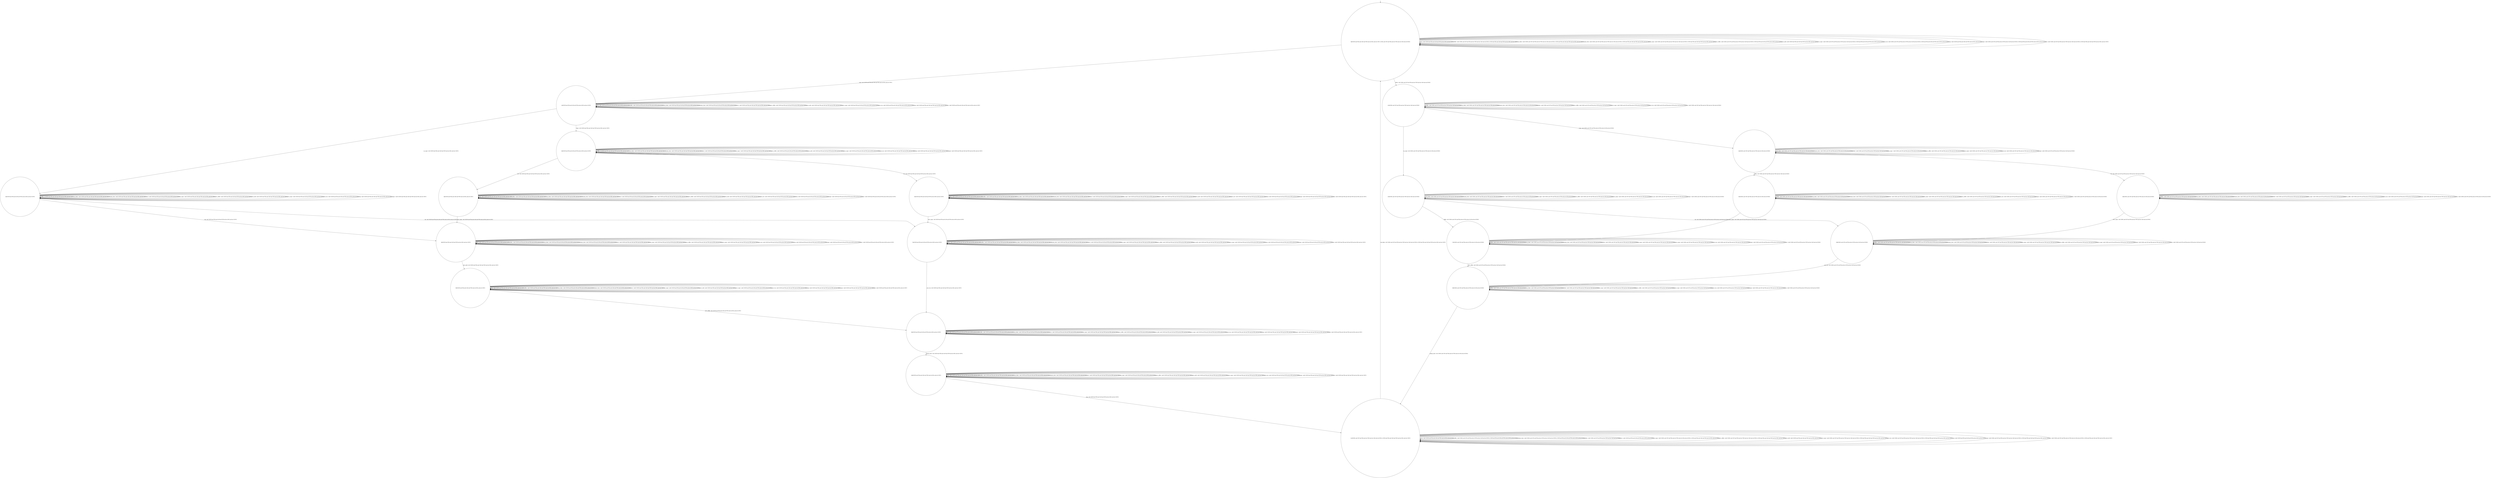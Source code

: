 digraph g {
	edge [lblstyle="above, sloped"];
	s0 [shape="circle" label="0@[((EUR and TEA and CAP and TON and not DOL and not COF) or (DOL and COF and TEA and not TON and not CAP and not EUR))]"];
	s1 [shape="circle" label="1@[((EUR and TEA and CAP and TON and not DOL and not COF))]"];
	s2 [shape="circle" label="2@[((EUR and TEA and CAP and TON and not DOL and not COF))]"];
	s3 [shape="circle" label="3@[((EUR and TEA and CAP and TON and not DOL and not COF))]"];
	s4 [shape="circle" label="4@[((EUR and TEA and CAP and TON and not DOL and not COF))]"];
	s5 [shape="circle" label="5@[((EUR and TEA and CAP and TON and not DOL and not COF))]"];
	s6 [shape="circle" label="6@[((EUR and TEA and CAP and TON and not DOL and not COF))]"];
	s7 [shape="circle" label="7@[((EUR and TEA and CAP and TON and not DOL and not COF))]"];
	s8 [shape="circle" label="8@[((EUR and TEA and CAP and TON and not DOL and not COF))]"];
	s9 [shape="circle" label="9@[((EUR and TEA and CAP and TON and not DOL and not COF))]"];
	s10 [shape="circle" label="10@[((EUR and TEA and CAP and TON and not DOL and not COF))]"];
	s11 [shape="circle" label="11@[((DOL and COF and TEA and not TON and not CAP and not EUR) or (EUR and TEA and CAP and TON and not DOL and not COF))]"];
	s12 [shape="circle" label="12@[((DOL and COF and TEA and not TON and not CAP and not EUR))]"];
	s13 [shape="circle" label="13@[((DOL and COF and TEA and not TON and not CAP and not EUR))]"];
	s14 [shape="circle" label="14@[((DOL and COF and TEA and not TON and not CAP and not EUR))]"];
	s15 [shape="circle" label="15@[((DOL and COF and TEA and not TON and not CAP and not EUR))]"];
	s16 [shape="circle" label="16@[((DOL and COF and TEA and not TON and not CAP and not EUR))]"];
	s17 [shape="circle" label="17@[((DOL and COF and TEA and not TON and not CAP and not EUR))]"];
	s18 [shape="circle" label="18@[((DOL and COF and TEA and not TON and not CAP and not EUR))]"];
	s19 [shape="circle" label="19@[((DOL and COF and TEA and not TON and not CAP and not EUR))]"];
	s0 -> s0 [label="cap / nok() [((EUR and TEA and CAP and TON and not DOL and not COF))]"];
	s0 -> s0 [label="coffee / nok() [((DOL and COF and TEA and not TON and not CAP and not EUR) or (EUR and TEA and CAP and TON and not DOL and not COF))]"];
	s0 -> s0 [label="cup_taken / nok() [((DOL and COF and TEA and not TON and not CAP and not EUR) or (EUR and TEA and CAP and TON and not DOL and not COF))]"];
	s0 -> s0 [label="display_done / nok() [((DOL and COF and TEA and not TON and not CAP and not EUR) or (EUR and TEA and CAP and TON and not DOL and not COF))]"];
	s0 -> s12 [label="dollar / ok() [((DOL and COF and TEA and not TON and not CAP and not EUR))]"];
	s0 -> s1 [label="euro / ok() [((EUR and TEA and CAP and TON and not DOL and not COF))]"];
	s0 -> s0 [label="no_sugar / nok() [((DOL and COF and TEA and not TON and not CAP and not EUR) or (EUR and TEA and CAP and TON and not DOL and not COF))]"];
	s0 -> s0 [label="pour_coffee / nok() [((DOL and COF and TEA and not TON and not CAP and not EUR) or (EUR and TEA and CAP and TON and not DOL and not COF))]"];
	s0 -> s0 [label="pour_milk / nok() [((EUR and TEA and CAP and TON and not DOL and not COF))]"];
	s0 -> s0 [label="pour_sugar / nok() [((DOL and COF and TEA and not TON and not CAP and not EUR) or (EUR and TEA and CAP and TON and not DOL and not COF))]"];
	s0 -> s0 [label="pour_tea / nok() [((DOL and COF and TEA and not TON and not CAP and not EUR) or (EUR and TEA and CAP and TON and not DOL and not COF))]"];
	s0 -> s0 [label="ring / nok() [((EUR and TEA and CAP and TON and not DOL and not COF))]"];
	s0 -> s0 [label="sugar / nok() [((DOL and COF and TEA and not TON and not CAP and not EUR) or (EUR and TEA and CAP and TON and not DOL and not COF))]"];
	s0 -> s0 [label="tea / nok() [((DOL and COF and TEA and not TON and not CAP and not EUR) or (EUR and TEA and CAP and TON and not DOL and not COF))]"];
	s1 -> s1 [label="cap / nok() [((EUR and TEA and CAP and TON and not DOL and not COF))]"];
	s1 -> s1 [label="coffee / nok() [((EUR and TEA and CAP and TON and not DOL and not COF))]"];
	s1 -> s1 [label="cup_taken / nok() [((EUR and TEA and CAP and TON and not DOL and not COF))]"];
	s1 -> s1 [label="display_done / nok() [((EUR and TEA and CAP and TON and not DOL and not COF))]"];
	s1 -> s1 [label="euro / nok() [((EUR and TEA and CAP and TON and not DOL and not COF))]"];
	s1 -> s2 [label="no_sugar / ok() [((EUR and TEA and CAP and TON and not DOL and not COF))]"];
	s1 -> s1 [label="pour_coffee / nok() [((EUR and TEA and CAP and TON and not DOL and not COF))]"];
	s1 -> s1 [label="pour_milk / nok() [((EUR and TEA and CAP and TON and not DOL and not COF))]"];
	s1 -> s1 [label="pour_sugar / nok() [((EUR and TEA and CAP and TON and not DOL and not COF))]"];
	s1 -> s1 [label="pour_tea / nok() [((EUR and TEA and CAP and TON and not DOL and not COF))]"];
	s1 -> s1 [label="ring / nok() [((EUR and TEA and CAP and TON and not DOL and not COF))]"];
	s1 -> s3 [label="sugar / ok() [((EUR and TEA and CAP and TON and not DOL and not COF))]"];
	s1 -> s1 [label="tea / nok() [((EUR and TEA and CAP and TON and not DOL and not COF))]"];
	s2 -> s6 [label="cap / ok() [((EUR and TEA and CAP and TON and not DOL and not COF))]"];
	s2 -> s2 [label="coffee / Ω [((EUR and TEA and CAP and TON and not DOL and not COF))]"];
	s2 -> s2 [label="cup_taken / nok() [((EUR and TEA and CAP and TON and not DOL and not COF))]"];
	s2 -> s2 [label="display_done / nok() [((EUR and TEA and CAP and TON and not DOL and not COF))]"];
	s2 -> s2 [label="euro / nok() [((EUR and TEA and CAP and TON and not DOL and not COF))]"];
	s2 -> s2 [label="no_sugar / nok() [((EUR and TEA and CAP and TON and not DOL and not COF))]"];
	s2 -> s2 [label="pour_coffee / nok() [((EUR and TEA and CAP and TON and not DOL and not COF))]"];
	s2 -> s2 [label="pour_milk / nok() [((EUR and TEA and CAP and TON and not DOL and not COF))]"];
	s2 -> s2 [label="pour_sugar / nok() [((EUR and TEA and CAP and TON and not DOL and not COF))]"];
	s2 -> s2 [label="pour_tea / nok() [((EUR and TEA and CAP and TON and not DOL and not COF))]"];
	s2 -> s2 [label="ring / nok() [((EUR and TEA and CAP and TON and not DOL and not COF))]"];
	s2 -> s2 [label="sugar / void() [((EUR and TEA and CAP and TON and not DOL and not COF))]"];
	s2 -> s7 [label="tea / ok() [((EUR and TEA and CAP and TON and not DOL and not COF))]"];
	s3 -> s4 [label="cap / ok() [((EUR and TEA and CAP and TON and not DOL and not COF))]"];
	s3 -> s3 [label="coffee / Ω [((EUR and TEA and CAP and TON and not DOL and not COF))]"];
	s3 -> s3 [label="cup_taken / nok() [((EUR and TEA and CAP and TON and not DOL and not COF))]"];
	s3 -> s3 [label="display_done / nok() [((EUR and TEA and CAP and TON and not DOL and not COF))]"];
	s3 -> s3 [label="euro / nok() [((EUR and TEA and CAP and TON and not DOL and not COF))]"];
	s3 -> s3 [label="no_sugar / void() [((EUR and TEA and CAP and TON and not DOL and not COF))]"];
	s3 -> s3 [label="pour_coffee / nok() [((EUR and TEA and CAP and TON and not DOL and not COF))]"];
	s3 -> s3 [label="pour_milk / nok() [((EUR and TEA and CAP and TON and not DOL and not COF))]"];
	s3 -> s3 [label="pour_sugar / nok() [((EUR and TEA and CAP and TON and not DOL and not COF))]"];
	s3 -> s3 [label="pour_tea / nok() [((EUR and TEA and CAP and TON and not DOL and not COF))]"];
	s3 -> s3 [label="ring / nok() [((EUR and TEA and CAP and TON and not DOL and not COF))]"];
	s3 -> s3 [label="sugar / nok() [((EUR and TEA and CAP and TON and not DOL and not COF))]"];
	s3 -> s5 [label="tea / ok() [((EUR and TEA and CAP and TON and not DOL and not COF))]"];
	s4 -> s4 [label="cap / nok() [((EUR and TEA and CAP and TON and not DOL and not COF))]"];
	s4 -> s4 [label="coffee / void() [((EUR and TEA and CAP and TON and not DOL and not COF))]"];
	s4 -> s4 [label="cup_taken / nok() [((EUR and TEA and CAP and TON and not DOL and not COF))]"];
	s4 -> s4 [label="display_done / nok() [((EUR and TEA and CAP and TON and not DOL and not COF))]"];
	s4 -> s4 [label="euro / nok() [((EUR and TEA and CAP and TON and not DOL and not COF))]"];
	s4 -> s4 [label="no_sugar / nok() [((EUR and TEA and CAP and TON and not DOL and not COF))]"];
	s4 -> s4 [label="pour_coffee / nok() [((EUR and TEA and CAP and TON and not DOL and not COF))]"];
	s4 -> s4 [label="pour_milk / nok() [((EUR and TEA and CAP and TON and not DOL and not COF))]"];
	s4 -> s6 [label="pour_sugar / ok() [((EUR and TEA and CAP and TON and not DOL and not COF))]"];
	s4 -> s4 [label="pour_tea / nok() [((EUR and TEA and CAP and TON and not DOL and not COF))]"];
	s4 -> s4 [label="ring / nok() [((EUR and TEA and CAP and TON and not DOL and not COF))]"];
	s4 -> s4 [label="sugar / nok() [((EUR and TEA and CAP and TON and not DOL and not COF))]"];
	s4 -> s4 [label="tea / void() [((EUR and TEA and CAP and TON and not DOL and not COF))]"];
	s5 -> s5 [label="cap / void() [((EUR and TEA and CAP and TON and not DOL and not COF))]"];
	s5 -> s5 [label="coffee / void() [((EUR and TEA and CAP and TON and not DOL and not COF))]"];
	s5 -> s5 [label="cup_taken / nok() [((EUR and TEA and CAP and TON and not DOL and not COF))]"];
	s5 -> s5 [label="display_done / nok() [((EUR and TEA and CAP and TON and not DOL and not COF))]"];
	s5 -> s5 [label="euro / nok() [((EUR and TEA and CAP and TON and not DOL and not COF))]"];
	s5 -> s5 [label="no_sugar / nok() [((EUR and TEA and CAP and TON and not DOL and not COF))]"];
	s5 -> s5 [label="pour_coffee / nok() [((EUR and TEA and CAP and TON and not DOL and not COF))]"];
	s5 -> s5 [label="pour_milk / nok() [((EUR and TEA and CAP and TON and not DOL and not COF))]"];
	s5 -> s7 [label="pour_sugar / ok() [((EUR and TEA and CAP and TON and not DOL and not COF))]"];
	s5 -> s5 [label="pour_tea / nok() [((EUR and TEA and CAP and TON and not DOL and not COF))]"];
	s5 -> s5 [label="ring / nok() [((EUR and TEA and CAP and TON and not DOL and not COF))]"];
	s5 -> s5 [label="sugar / nok() [((EUR and TEA and CAP and TON and not DOL and not COF))]"];
	s5 -> s5 [label="tea / nok() [((EUR and TEA and CAP and TON and not DOL and not COF))]"];
	s6 -> s6 [label="cap / nok() [((EUR and TEA and CAP and TON and not DOL and not COF))]"];
	s6 -> s6 [label="coffee / void() [((EUR and TEA and CAP and TON and not DOL and not COF))]"];
	s6 -> s6 [label="cup_taken / nok() [((EUR and TEA and CAP and TON and not DOL and not COF))]"];
	s6 -> s6 [label="display_done / nok() [((EUR and TEA and CAP and TON and not DOL and not COF))]"];
	s6 -> s6 [label="euro / nok() [((EUR and TEA and CAP and TON and not DOL and not COF))]"];
	s6 -> s6 [label="no_sugar / nok() [((EUR and TEA and CAP and TON and not DOL and not COF))]"];
	s6 -> s6 [label="pour_coffee / nok() [((EUR and TEA and CAP and TON and not DOL and not COF))]"];
	s6 -> s9 [label="pour_milk / ok() [((EUR and TEA and CAP and TON and not DOL and not COF))]"];
	s6 -> s6 [label="pour_sugar / nok() [((EUR and TEA and CAP and TON and not DOL and not COF))]"];
	s6 -> s6 [label="pour_tea / nok() [((EUR and TEA and CAP and TON and not DOL and not COF))]"];
	s6 -> s6 [label="ring / nok() [((EUR and TEA and CAP and TON and not DOL and not COF))]"];
	s6 -> s6 [label="sugar / nok() [((EUR and TEA and CAP and TON and not DOL and not COF))]"];
	s6 -> s6 [label="tea / void() [((EUR and TEA and CAP and TON and not DOL and not COF))]"];
	s7 -> s7 [label="cap / void() [((EUR and TEA and CAP and TON and not DOL and not COF))]"];
	s7 -> s7 [label="coffee / void() [((EUR and TEA and CAP and TON and not DOL and not COF))]"];
	s7 -> s7 [label="cup_taken / nok() [((EUR and TEA and CAP and TON and not DOL and not COF))]"];
	s7 -> s7 [label="display_done / nok() [((EUR and TEA and CAP and TON and not DOL and not COF))]"];
	s7 -> s7 [label="euro / nok() [((EUR and TEA and CAP and TON and not DOL and not COF))]"];
	s7 -> s7 [label="no_sugar / nok() [((EUR and TEA and CAP and TON and not DOL and not COF))]"];
	s7 -> s7 [label="pour_coffee / nok() [((EUR and TEA and CAP and TON and not DOL and not COF))]"];
	s7 -> s7 [label="pour_milk / nok() [((EUR and TEA and CAP and TON and not DOL and not COF))]"];
	s7 -> s7 [label="pour_sugar / nok() [((EUR and TEA and CAP and TON and not DOL and not COF))]"];
	s7 -> s8 [label="pour_tea / ok() [((EUR and TEA and CAP and TON and not DOL and not COF))]"];
	s7 -> s7 [label="ring / nok() [((EUR and TEA and CAP and TON and not DOL and not COF))]"];
	s7 -> s7 [label="sugar / nok() [((EUR and TEA and CAP and TON and not DOL and not COF))]"];
	s7 -> s7 [label="tea / nok() [((EUR and TEA and CAP and TON and not DOL and not COF))]"];
	s8 -> s8 [label="cap / nok() [((EUR and TEA and CAP and TON and not DOL and not COF))]"];
	s8 -> s8 [label="coffee / nok() [((EUR and TEA and CAP and TON and not DOL and not COF))]"];
	s8 -> s8 [label="cup_taken / nok() [((EUR and TEA and CAP and TON and not DOL and not COF))]"];
	s8 -> s10 [label="display_done / ok() [((EUR and TEA and CAP and TON and not DOL and not COF))]"];
	s8 -> s8 [label="euro / nok() [((EUR and TEA and CAP and TON and not DOL and not COF))]"];
	s8 -> s8 [label="no_sugar / nok() [((EUR and TEA and CAP and TON and not DOL and not COF))]"];
	s8 -> s8 [label="pour_coffee / nok() [((EUR and TEA and CAP and TON and not DOL and not COF))]"];
	s8 -> s8 [label="pour_milk / nok() [((EUR and TEA and CAP and TON and not DOL and not COF))]"];
	s8 -> s8 [label="pour_sugar / nok() [((EUR and TEA and CAP and TON and not DOL and not COF))]"];
	s8 -> s8 [label="pour_tea / nok() [((EUR and TEA and CAP and TON and not DOL and not COF))]"];
	s8 -> s8 [label="ring / nok() [((EUR and TEA and CAP and TON and not DOL and not COF))]"];
	s8 -> s8 [label="sugar / nok() [((EUR and TEA and CAP and TON and not DOL and not COF))]"];
	s8 -> s8 [label="tea / nok() [((EUR and TEA and CAP and TON and not DOL and not COF))]"];
	s9 -> s9 [label="cap / nok() [((EUR and TEA and CAP and TON and not DOL and not COF))]"];
	s9 -> s9 [label="coffee / nok() [((EUR and TEA and CAP and TON and not DOL and not COF))]"];
	s9 -> s9 [label="cup_taken / nok() [((EUR and TEA and CAP and TON and not DOL and not COF))]"];
	s9 -> s9 [label="display_done / nok() [((EUR and TEA and CAP and TON and not DOL and not COF))]"];
	s9 -> s9 [label="euro / nok() [((EUR and TEA and CAP and TON and not DOL and not COF))]"];
	s9 -> s9 [label="no_sugar / nok() [((EUR and TEA and CAP and TON and not DOL and not COF))]"];
	s9 -> s8 [label="pour_coffee / ok() [((EUR and TEA and CAP and TON and not DOL and not COF))]"];
	s9 -> s9 [label="pour_milk / nok() [((EUR and TEA and CAP and TON and not DOL and not COF))]"];
	s9 -> s9 [label="pour_sugar / nok() [((EUR and TEA and CAP and TON and not DOL and not COF))]"];
	s9 -> s9 [label="pour_tea / nok() [((EUR and TEA and CAP and TON and not DOL and not COF))]"];
	s9 -> s9 [label="ring / nok() [((EUR and TEA and CAP and TON and not DOL and not COF))]"];
	s9 -> s9 [label="sugar / nok() [((EUR and TEA and CAP and TON and not DOL and not COF))]"];
	s9 -> s9 [label="tea / nok() [((EUR and TEA and CAP and TON and not DOL and not COF))]"];
	s10 -> s10 [label="cap / nok() [((EUR and TEA and CAP and TON and not DOL and not COF))]"];
	s10 -> s10 [label="coffee / nok() [((EUR and TEA and CAP and TON and not DOL and not COF))]"];
	s10 -> s10 [label="cup_taken / nok() [((EUR and TEA and CAP and TON and not DOL and not COF))]"];
	s10 -> s10 [label="display_done / nok() [((EUR and TEA and CAP and TON and not DOL and not COF))]"];
	s10 -> s10 [label="euro / nok() [((EUR and TEA and CAP and TON and not DOL and not COF))]"];
	s10 -> s10 [label="no_sugar / nok() [((EUR and TEA and CAP and TON and not DOL and not COF))]"];
	s10 -> s10 [label="pour_coffee / nok() [((EUR and TEA and CAP and TON and not DOL and not COF))]"];
	s10 -> s10 [label="pour_milk / nok() [((EUR and TEA and CAP and TON and not DOL and not COF))]"];
	s10 -> s10 [label="pour_sugar / nok() [((EUR and TEA and CAP and TON and not DOL and not COF))]"];
	s10 -> s10 [label="pour_tea / nok() [((EUR and TEA and CAP and TON and not DOL and not COF))]"];
	s10 -> s11 [label="ring / ok() [((EUR and TEA and CAP and TON and not DOL and not COF))]"];
	s10 -> s10 [label="sugar / nok() [((EUR and TEA and CAP and TON and not DOL and not COF))]"];
	s10 -> s10 [label="tea / nok() [((EUR and TEA and CAP and TON and not DOL and not COF))]"];
	s11 -> s11 [label="cap / nok() [((EUR and TEA and CAP and TON and not DOL and not COF))]"];
	s11 -> s11 [label="coffee / nok() [((DOL and COF and TEA and not TON and not CAP and not EUR) or (EUR and TEA and CAP and TON and not DOL and not COF))]"];
	s11 -> s0 [label="cup_taken / ok() [((DOL and COF and TEA and not TON and not CAP and not EUR) or (EUR and TEA and CAP and TON and not DOL and not COF))]"];
	s11 -> s11 [label="display_done / nok() [((DOL and COF and TEA and not TON and not CAP and not EUR) or (EUR and TEA and CAP and TON and not DOL and not COF))]"];
	s11 -> s11 [label="dollar / nok() [((DOL and COF and TEA and not TON and not CAP and not EUR))]"];
	s11 -> s11 [label="euro / nok() [((EUR and TEA and CAP and TON and not DOL and not COF))]"];
	s11 -> s11 [label="no_sugar / nok() [((DOL and COF and TEA and not TON and not CAP and not EUR) or (EUR and TEA and CAP and TON and not DOL and not COF))]"];
	s11 -> s11 [label="pour_coffee / nok() [((DOL and COF and TEA and not TON and not CAP and not EUR) or (EUR and TEA and CAP and TON and not DOL and not COF))]"];
	s11 -> s11 [label="pour_milk / nok() [((EUR and TEA and CAP and TON and not DOL and not COF))]"];
	s11 -> s11 [label="pour_sugar / nok() [((DOL and COF and TEA and not TON and not CAP and not EUR) or (EUR and TEA and CAP and TON and not DOL and not COF))]"];
	s11 -> s11 [label="pour_tea / nok() [((DOL and COF and TEA and not TON and not CAP and not EUR) or (EUR and TEA and CAP and TON and not DOL and not COF))]"];
	s11 -> s11 [label="ring / nok() [((EUR and TEA and CAP and TON and not DOL and not COF))]"];
	s11 -> s11 [label="sugar / nok() [((DOL and COF and TEA and not TON and not CAP and not EUR) or (EUR and TEA and CAP and TON and not DOL and not COF))]"];
	s11 -> s11 [label="tea / nok() [((DOL and COF and TEA and not TON and not CAP and not EUR) or (EUR and TEA and CAP and TON and not DOL and not COF))]"];
	s12 -> s12 [label="coffee / nok() [((DOL and COF and TEA and not TON and not CAP and not EUR))]"];
	s12 -> s12 [label="cup_taken / nok() [((DOL and COF and TEA and not TON and not CAP and not EUR))]"];
	s12 -> s12 [label="display_done / nok() [((DOL and COF and TEA and not TON and not CAP and not EUR))]"];
	s12 -> s12 [label="dollar / nok() [((DOL and COF and TEA and not TON and not CAP and not EUR))]"];
	s12 -> s13 [label="no_sugar / ok() [((DOL and COF and TEA and not TON and not CAP and not EUR))]"];
	s12 -> s12 [label="pour_coffee / nok() [((DOL and COF and TEA and not TON and not CAP and not EUR))]"];
	s12 -> s12 [label="pour_sugar / nok() [((DOL and COF and TEA and not TON and not CAP and not EUR))]"];
	s12 -> s12 [label="pour_tea / nok() [((DOL and COF and TEA and not TON and not CAP and not EUR))]"];
	s12 -> s14 [label="sugar / ok() [((DOL and COF and TEA and not TON and not CAP and not EUR))]"];
	s12 -> s12 [label="tea / nok() [((DOL and COF and TEA and not TON and not CAP and not EUR))]"];
	s13 -> s17 [label="coffee / ok() [((DOL and COF and TEA and not TON and not CAP and not EUR))]"];
	s13 -> s13 [label="cup_taken / nok() [((DOL and COF and TEA and not TON and not CAP and not EUR))]"];
	s13 -> s13 [label="display_done / nok() [((DOL and COF and TEA and not TON and not CAP and not EUR))]"];
	s13 -> s13 [label="dollar / nok() [((DOL and COF and TEA and not TON and not CAP and not EUR))]"];
	s13 -> s13 [label="no_sugar / nok() [((DOL and COF and TEA and not TON and not CAP and not EUR))]"];
	s13 -> s13 [label="pour_coffee / nok() [((DOL and COF and TEA and not TON and not CAP and not EUR))]"];
	s13 -> s13 [label="pour_sugar / nok() [((DOL and COF and TEA and not TON and not CAP and not EUR))]"];
	s13 -> s13 [label="pour_tea / nok() [((DOL and COF and TEA and not TON and not CAP and not EUR))]"];
	s13 -> s13 [label="sugar / void() [((DOL and COF and TEA and not TON and not CAP and not EUR))]"];
	s13 -> s18 [label="tea / ok() [((DOL and COF and TEA and not TON and not CAP and not EUR))]"];
	s14 -> s15 [label="coffee / ok() [((DOL and COF and TEA and not TON and not CAP and not EUR))]"];
	s14 -> s14 [label="cup_taken / nok() [((DOL and COF and TEA and not TON and not CAP and not EUR))]"];
	s14 -> s14 [label="display_done / nok() [((DOL and COF and TEA and not TON and not CAP and not EUR))]"];
	s14 -> s14 [label="dollar / nok() [((DOL and COF and TEA and not TON and not CAP and not EUR))]"];
	s14 -> s14 [label="no_sugar / void() [((DOL and COF and TEA and not TON and not CAP and not EUR))]"];
	s14 -> s14 [label="pour_coffee / nok() [((DOL and COF and TEA and not TON and not CAP and not EUR))]"];
	s14 -> s14 [label="pour_sugar / nok() [((DOL and COF and TEA and not TON and not CAP and not EUR))]"];
	s14 -> s14 [label="pour_tea / nok() [((DOL and COF and TEA and not TON and not CAP and not EUR))]"];
	s14 -> s14 [label="sugar / nok() [((DOL and COF and TEA and not TON and not CAP and not EUR))]"];
	s14 -> s16 [label="tea / ok() [((DOL and COF and TEA and not TON and not CAP and not EUR))]"];
	s15 -> s15 [label="coffee / nok() [((DOL and COF and TEA and not TON and not CAP and not EUR))]"];
	s15 -> s15 [label="cup_taken / nok() [((DOL and COF and TEA and not TON and not CAP and not EUR))]"];
	s15 -> s15 [label="display_done / nok() [((DOL and COF and TEA and not TON and not CAP and not EUR))]"];
	s15 -> s15 [label="dollar / nok() [((DOL and COF and TEA and not TON and not CAP and not EUR))]"];
	s15 -> s15 [label="no_sugar / nok() [((DOL and COF and TEA and not TON and not CAP and not EUR))]"];
	s15 -> s15 [label="pour_coffee / nok() [((DOL and COF and TEA and not TON and not CAP and not EUR))]"];
	s15 -> s17 [label="pour_sugar / ok() [((DOL and COF and TEA and not TON and not CAP and not EUR))]"];
	s15 -> s15 [label="pour_tea / nok() [((DOL and COF and TEA and not TON and not CAP and not EUR))]"];
	s15 -> s15 [label="sugar / nok() [((DOL and COF and TEA and not TON and not CAP and not EUR))]"];
	s15 -> s15 [label="tea / void() [((DOL and COF and TEA and not TON and not CAP and not EUR))]"];
	s16 -> s16 [label="coffee / void() [((DOL and COF and TEA and not TON and not CAP and not EUR))]"];
	s16 -> s16 [label="cup_taken / nok() [((DOL and COF and TEA and not TON and not CAP and not EUR))]"];
	s16 -> s16 [label="display_done / nok() [((DOL and COF and TEA and not TON and not CAP and not EUR))]"];
	s16 -> s16 [label="dollar / nok() [((DOL and COF and TEA and not TON and not CAP and not EUR))]"];
	s16 -> s16 [label="no_sugar / nok() [((DOL and COF and TEA and not TON and not CAP and not EUR))]"];
	s16 -> s16 [label="pour_coffee / nok() [((DOL and COF and TEA and not TON and not CAP and not EUR))]"];
	s16 -> s18 [label="pour_sugar / ok() [((DOL and COF and TEA and not TON and not CAP and not EUR))]"];
	s16 -> s16 [label="pour_tea / nok() [((DOL and COF and TEA and not TON and not CAP and not EUR))]"];
	s16 -> s16 [label="sugar / nok() [((DOL and COF and TEA and not TON and not CAP and not EUR))]"];
	s16 -> s16 [label="tea / nok() [((DOL and COF and TEA and not TON and not CAP and not EUR))]"];
	s17 -> s17 [label="coffee / nok() [((DOL and COF and TEA and not TON and not CAP and not EUR))]"];
	s17 -> s17 [label="cup_taken / nok() [((DOL and COF and TEA and not TON and not CAP and not EUR))]"];
	s17 -> s17 [label="display_done / nok() [((DOL and COF and TEA and not TON and not CAP and not EUR))]"];
	s17 -> s17 [label="dollar / nok() [((DOL and COF and TEA and not TON and not CAP and not EUR))]"];
	s17 -> s17 [label="no_sugar / nok() [((DOL and COF and TEA and not TON and not CAP and not EUR))]"];
	s17 -> s19 [label="pour_coffee / ok() [((DOL and COF and TEA and not TON and not CAP and not EUR))]"];
	s17 -> s17 [label="pour_sugar / nok() [((DOL and COF and TEA and not TON and not CAP and not EUR))]"];
	s17 -> s17 [label="pour_tea / nok() [((DOL and COF and TEA and not TON and not CAP and not EUR))]"];
	s17 -> s17 [label="sugar / nok() [((DOL and COF and TEA and not TON and not CAP and not EUR))]"];
	s17 -> s17 [label="tea / void() [((DOL and COF and TEA and not TON and not CAP and not EUR))]"];
	s18 -> s18 [label="coffee / void() [((DOL and COF and TEA and not TON and not CAP and not EUR))]"];
	s18 -> s18 [label="cup_taken / nok() [((DOL and COF and TEA and not TON and not CAP and not EUR))]"];
	s18 -> s18 [label="display_done / nok() [((DOL and COF and TEA and not TON and not CAP and not EUR))]"];
	s18 -> s18 [label="dollar / nok() [((DOL and COF and TEA and not TON and not CAP and not EUR))]"];
	s18 -> s18 [label="no_sugar / nok() [((DOL and COF and TEA and not TON and not CAP and not EUR))]"];
	s18 -> s18 [label="pour_coffee / nok() [((DOL and COF and TEA and not TON and not CAP and not EUR))]"];
	s18 -> s18 [label="pour_sugar / nok() [((DOL and COF and TEA and not TON and not CAP and not EUR))]"];
	s18 -> s19 [label="pour_tea / ok() [((DOL and COF and TEA and not TON and not CAP and not EUR))]"];
	s18 -> s18 [label="sugar / nok() [((DOL and COF and TEA and not TON and not CAP and not EUR))]"];
	s18 -> s18 [label="tea / nok() [((DOL and COF and TEA and not TON and not CAP and not EUR))]"];
	s19 -> s19 [label="coffee / nok() [((DOL and COF and TEA and not TON and not CAP and not EUR))]"];
	s19 -> s19 [label="cup_taken / nok() [((DOL and COF and TEA and not TON and not CAP and not EUR))]"];
	s19 -> s11 [label="display_done / ok() [((DOL and COF and TEA and not TON and not CAP and not EUR))]"];
	s19 -> s19 [label="dollar / nok() [((DOL and COF and TEA and not TON and not CAP and not EUR))]"];
	s19 -> s19 [label="no_sugar / nok() [((DOL and COF and TEA and not TON and not CAP and not EUR))]"];
	s19 -> s19 [label="pour_coffee / nok() [((DOL and COF and TEA and not TON and not CAP and not EUR))]"];
	s19 -> s19 [label="pour_sugar / nok() [((DOL and COF and TEA and not TON and not CAP and not EUR))]"];
	s19 -> s19 [label="pour_tea / nok() [((DOL and COF and TEA and not TON and not CAP and not EUR))]"];
	s19 -> s19 [label="sugar / nok() [((DOL and COF and TEA and not TON and not CAP and not EUR))]"];
	s19 -> s19 [label="tea / nok() [((DOL and COF and TEA and not TON and not CAP and not EUR))]"];
	__start0 [label="" shape="none" width="0" height="0"];
	__start0 -> s0;
}